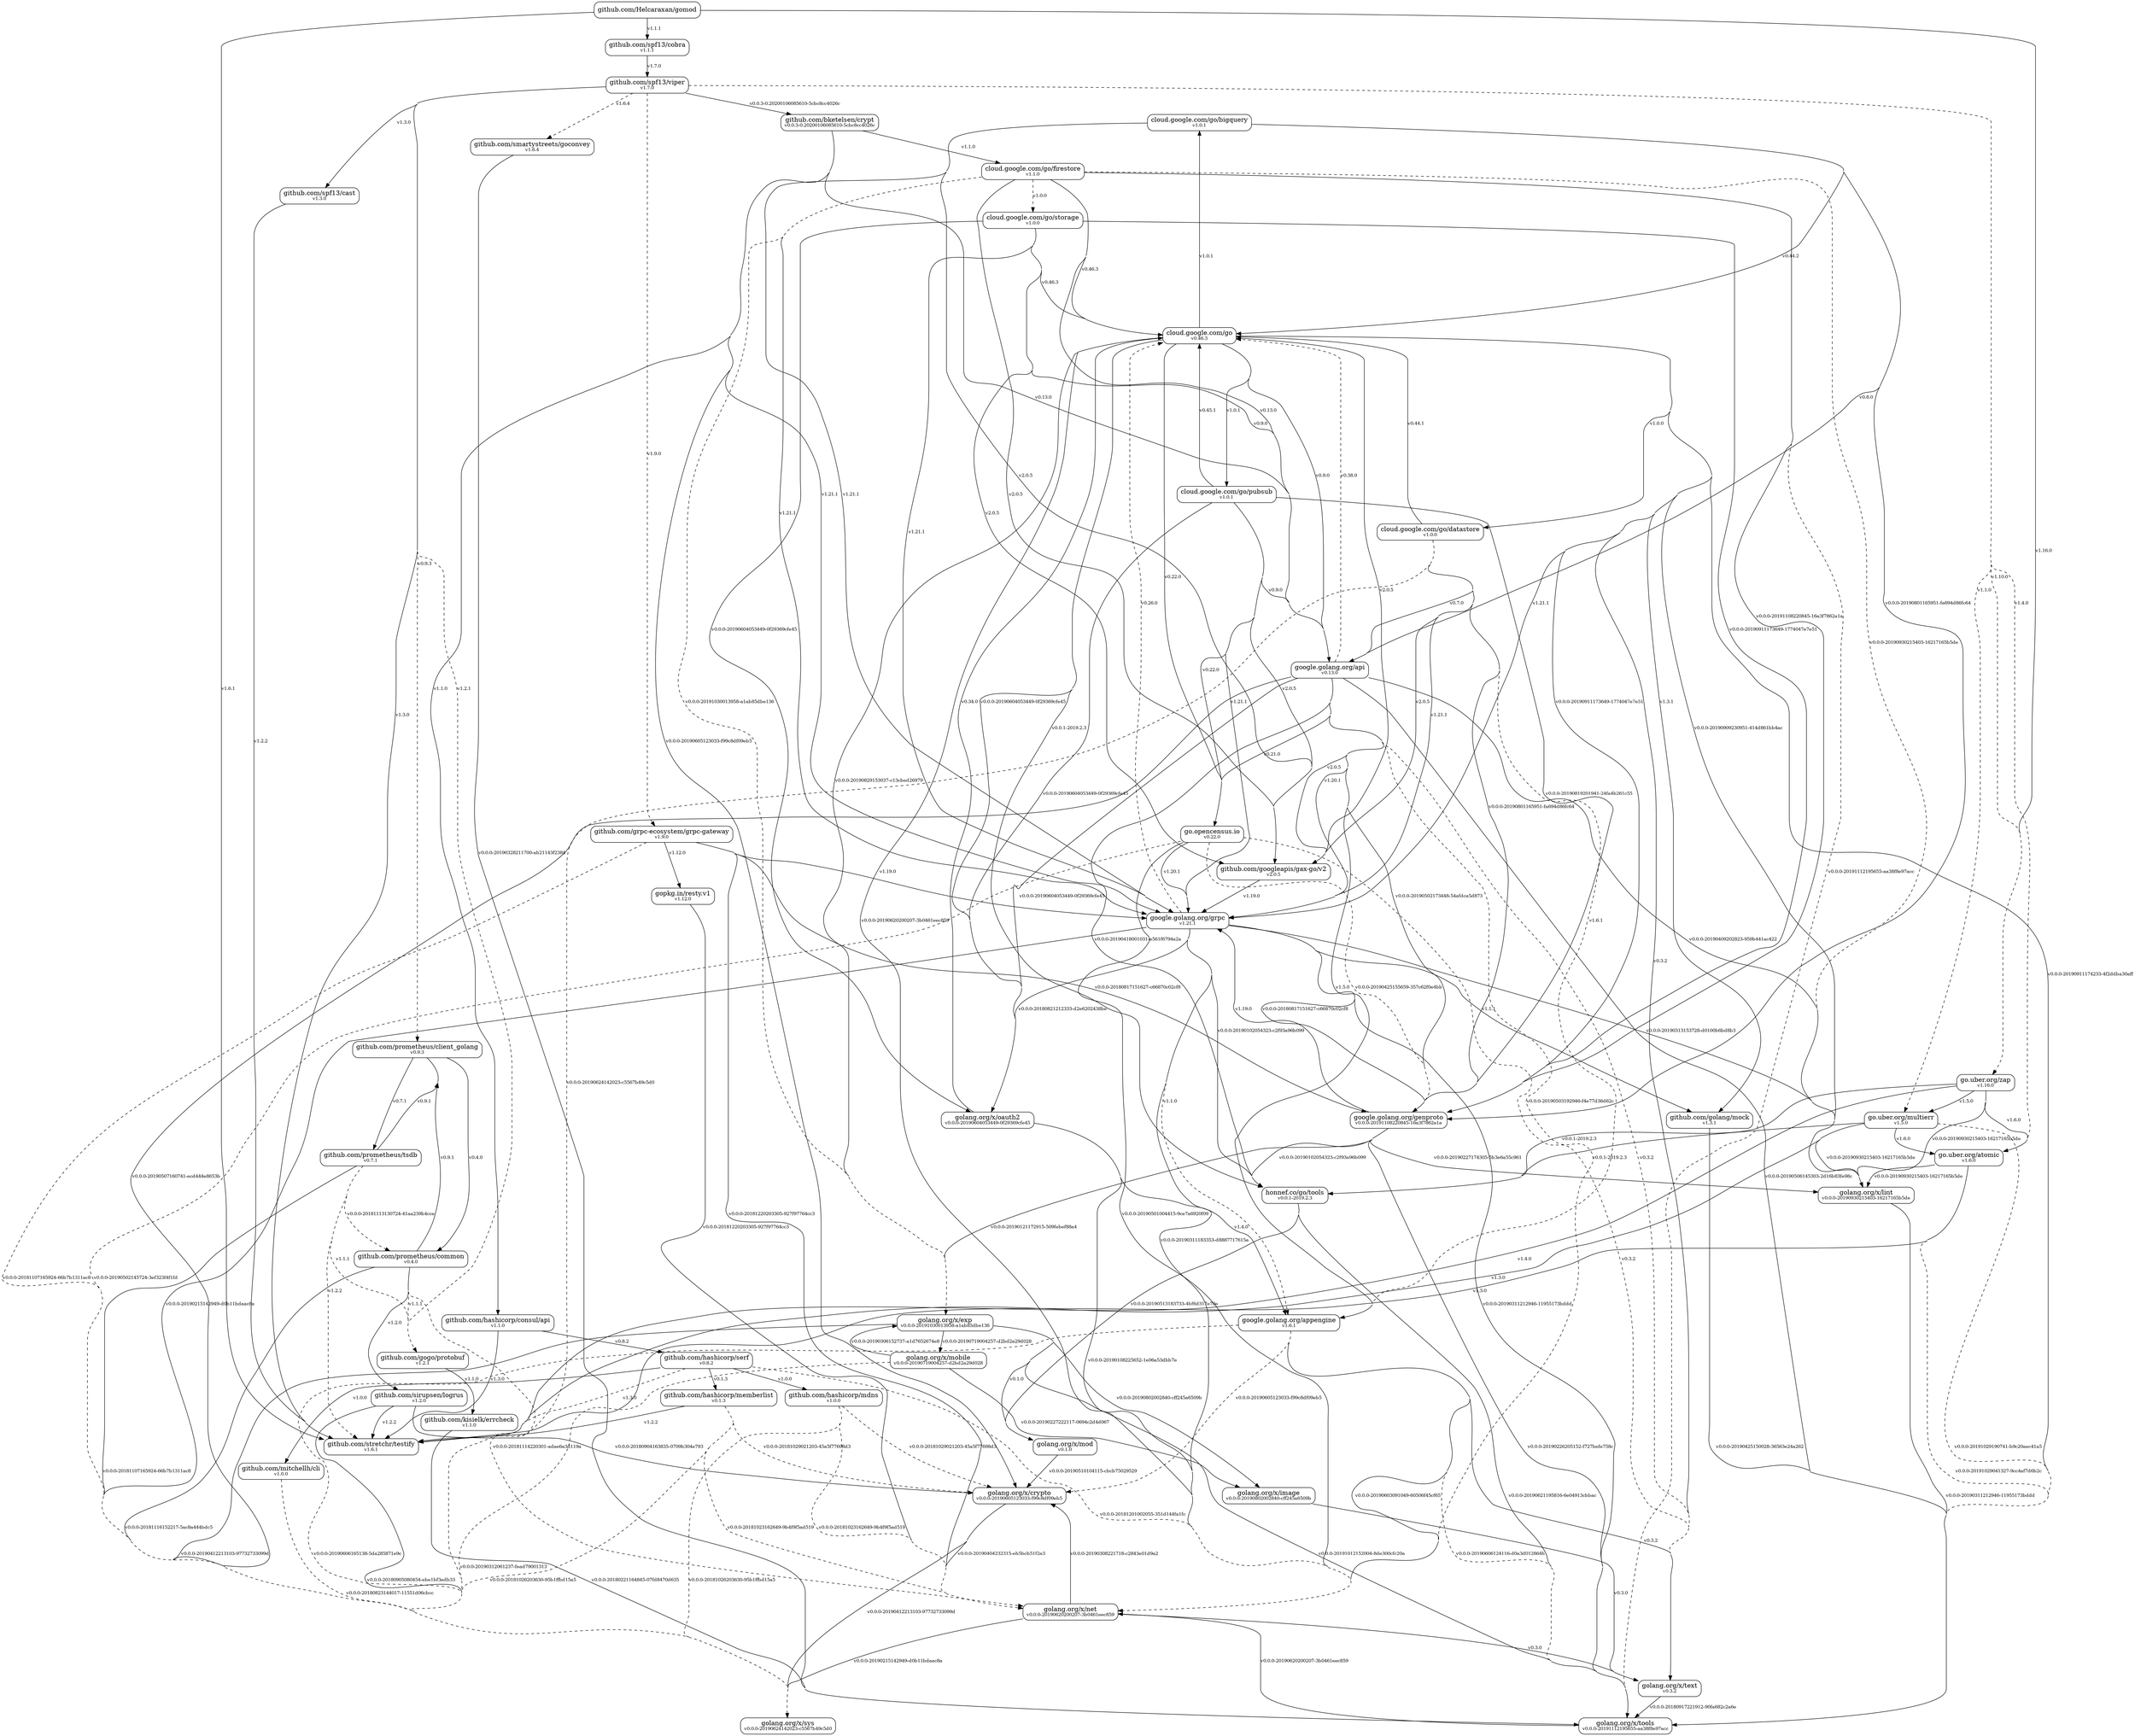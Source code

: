 strict digraph {
  node [shape=box,style=rounded]
  start=0
  concentrate=true
  "cloud.google.com/go/bigquery" [label=<cloud.google.com/go/bigquery<br /><font point-size="10">v1.0.1</font>>]
  "cloud.google.com/go/datastore" [label=<cloud.google.com/go/datastore<br /><font point-size="10">v1.0.0</font>>]
  "cloud.google.com/go/firestore" [label=<cloud.google.com/go/firestore<br /><font point-size="10">v1.1.0</font>>]
  "cloud.google.com/go/pubsub" [label=<cloud.google.com/go/pubsub<br /><font point-size="10">v1.0.1</font>>]
  "cloud.google.com/go/storage" [label=<cloud.google.com/go/storage<br /><font point-size="10">v1.0.0</font>>]
  "cloud.google.com/go" [label=<cloud.google.com/go<br /><font point-size="10">v0.46.3</font>>]
  "github.com/Helcaraxan/gomod"
  "github.com/bketelsen/crypt" [label=<github.com/bketelsen/crypt<br /><font point-size="10">v0.0.3-0.20200106085610-5cbc8cc4026c</font>>]
  "github.com/gogo/protobuf" [label=<github.com/gogo/protobuf<br /><font point-size="10">v1.2.1</font>>]
  "github.com/golang/mock" [label=<github.com/golang/mock<br /><font point-size="10">v1.3.1</font>>]
  "github.com/googleapis/gax-go/v2" [label=<github.com/googleapis/gax-go/v2<br /><font point-size="10">v2.0.5</font>>]
  "github.com/grpc-ecosystem/grpc-gateway" [label=<github.com/grpc-ecosystem/grpc-gateway<br /><font point-size="10">v1.9.0</font>>]
  "github.com/hashicorp/consul/api" [label=<github.com/hashicorp/consul/api<br /><font point-size="10">v1.1.0</font>>]
  "github.com/hashicorp/mdns" [label=<github.com/hashicorp/mdns<br /><font point-size="10">v1.0.0</font>>]
  "github.com/hashicorp/memberlist" [label=<github.com/hashicorp/memberlist<br /><font point-size="10">v0.1.3</font>>]
  "github.com/hashicorp/serf" [label=<github.com/hashicorp/serf<br /><font point-size="10">v0.8.2</font>>]
  "github.com/kisielk/errcheck" [label=<github.com/kisielk/errcheck<br /><font point-size="10">v1.1.0</font>>]
  "github.com/mitchellh/cli" [label=<github.com/mitchellh/cli<br /><font point-size="10">v1.0.0</font>>]
  "github.com/prometheus/client_golang" [label=<github.com/prometheus/client_golang<br /><font point-size="10">v0.9.3</font>>]
  "github.com/prometheus/common" [label=<github.com/prometheus/common<br /><font point-size="10">v0.4.0</font>>]
  "github.com/prometheus/tsdb" [label=<github.com/prometheus/tsdb<br /><font point-size="10">v0.7.1</font>>]
  "github.com/sirupsen/logrus" [label=<github.com/sirupsen/logrus<br /><font point-size="10">v1.2.0</font>>]
  "github.com/smartystreets/goconvey" [label=<github.com/smartystreets/goconvey<br /><font point-size="10">v1.6.4</font>>]
  "github.com/spf13/cast" [label=<github.com/spf13/cast<br /><font point-size="10">v1.3.0</font>>]
  "github.com/spf13/cobra" [label=<github.com/spf13/cobra<br /><font point-size="10">v1.1.1</font>>]
  "github.com/spf13/viper" [label=<github.com/spf13/viper<br /><font point-size="10">v1.7.0</font>>]
  "github.com/stretchr/testify" [label=<github.com/stretchr/testify<br /><font point-size="10">v1.6.1</font>>]
  "go.opencensus.io" [label=<go.opencensus.io<br /><font point-size="10">v0.22.0</font>>]
  "go.uber.org/atomic" [label=<go.uber.org/atomic<br /><font point-size="10">v1.6.0</font>>]
  "go.uber.org/multierr" [label=<go.uber.org/multierr<br /><font point-size="10">v1.5.0</font>>]
  "go.uber.org/zap" [label=<go.uber.org/zap<br /><font point-size="10">v1.16.0</font>>]
  "golang.org/x/crypto" [label=<golang.org/x/crypto<br /><font point-size="10">v0.0.0-20190605123033-f99c8df09eb5</font>>]
  "golang.org/x/exp" [label=<golang.org/x/exp<br /><font point-size="10">v0.0.0-20191030013958-a1ab85dbe136</font>>]
  "golang.org/x/image" [label=<golang.org/x/image<br /><font point-size="10">v0.0.0-20190802002840-cff245a6509b</font>>]
  "golang.org/x/lint" [label=<golang.org/x/lint<br /><font point-size="10">v0.0.0-20190930215403-16217165b5de</font>>]
  "golang.org/x/mobile" [label=<golang.org/x/mobile<br /><font point-size="10">v0.0.0-20190719004257-d2bd2a29d028</font>>]
  "golang.org/x/mod" [label=<golang.org/x/mod<br /><font point-size="10">v0.1.0</font>>]
  "golang.org/x/net" [label=<golang.org/x/net<br /><font point-size="10">v0.0.0-20190620200207-3b0461eec859</font>>]
  "golang.org/x/oauth2" [label=<golang.org/x/oauth2<br /><font point-size="10">v0.0.0-20190604053449-0f29369cfe45</font>>]
  "golang.org/x/sys" [label=<golang.org/x/sys<br /><font point-size="10">v0.0.0-20190624142023-c5567b49c5d0</font>>]
  "golang.org/x/text" [label=<golang.org/x/text<br /><font point-size="10">v0.3.2</font>>]
  "golang.org/x/tools" [label=<golang.org/x/tools<br /><font point-size="10">v0.0.0-20191112195655-aa38f8e97acc</font>>]
  "google.golang.org/api" [label=<google.golang.org/api<br /><font point-size="10">v0.13.0</font>>]
  "google.golang.org/appengine" [label=<google.golang.org/appengine<br /><font point-size="10">v1.6.1</font>>]
  "google.golang.org/genproto" [label=<google.golang.org/genproto<br /><font point-size="10">v0.0.0-20191108220845-16a3f7862a1a</font>>]
  "google.golang.org/grpc" [label=<google.golang.org/grpc<br /><font point-size="10">v1.21.1</font>>]
  "gopkg.in/resty.v1" [label=<gopkg.in/resty.v1<br /><font point-size="10">v1.12.0</font>>]
  "honnef.co/go/tools" [label=<honnef.co/go/tools<br /><font point-size="10">v0.0.1-2019.2.3</font>>]
  "cloud.google.com/go" -> "cloud.google.com/go/bigquery" [minlen=7,label=<<font point-size="10">v1.0.1</font>>]
  "cloud.google.com/go" -> "cloud.google.com/go/datastore" [minlen=7,label=<<font point-size="10">v1.0.0</font>>]
  "cloud.google.com/go" -> "cloud.google.com/go/pubsub" [minlen=7,label=<<font point-size="10">v1.0.1</font>>]
  "cloud.google.com/go" -> "github.com/golang/mock" [minlen=7,label=<<font point-size="10">v1.3.1</font>>]
  "cloud.google.com/go" -> "github.com/googleapis/gax-go/v2" [minlen=7,label=<<font point-size="10">v2.0.5</font>>]
  "cloud.google.com/go" -> "go.opencensus.io" [minlen=6,label=<<font point-size="10">v0.22.0</font>>]
  "cloud.google.com/go" -> "golang.org/x/exp" [minlen=8,label=<<font point-size="10">v0.0.0-20190829153037-c13cbed26979</font>>]
  "cloud.google.com/go" -> "golang.org/x/lint" [minlen=6,label=<<font point-size="10">v0.0.0-20190909230951-414d861bb4ac</font>>]
  "cloud.google.com/go" -> "golang.org/x/net" [minlen=6,label=<<font point-size="10">v0.0.0-20190620200207-3b0461eec859</font>>]
  "cloud.google.com/go" -> "golang.org/x/oauth2" [minlen=6,label=<<font point-size="10">v0.0.0-20190604053449-0f29369cfe45</font>>]
  "cloud.google.com/go" -> "golang.org/x/text" [minlen=5,label=<<font point-size="10">v0.3.2</font>>]
  "cloud.google.com/go" -> "golang.org/x/tools" [minlen=7,label=<<font point-size="10">v0.0.0-20190911174233-4f2ddba30aff</font>>]
  "cloud.google.com/go" -> "google.golang.org/api" [minlen=6,label=<<font point-size="10">v0.9.0</font>>]
  "cloud.google.com/go" -> "google.golang.org/genproto" [minlen=7,label=<<font point-size="10">v0.0.0-20190911173649-1774047e7e51</font>>]
  "cloud.google.com/go" -> "google.golang.org/grpc" [minlen=6,label=<<font point-size="10">v1.21.1</font>>]
  "cloud.google.com/go" -> "honnef.co/go/tools" [minlen=6,label=<<font point-size="10">v0.0.1-2019.2.3</font>>]
  "cloud.google.com/go/bigquery" -> "cloud.google.com/go" [minlen=5,label=<<font point-size="10">v0.44.2</font>>]
  "cloud.google.com/go/bigquery" -> "github.com/googleapis/gax-go/v2" [minlen=6,label=<<font point-size="10">v2.0.5</font>>]
  "cloud.google.com/go/bigquery" -> "google.golang.org/api" [minlen=5,label=<<font point-size="10">v0.8.0</font>>]
  "cloud.google.com/go/bigquery" -> "google.golang.org/genproto" [minlen=6,label=<<font point-size="10">v0.0.0-20190801165951-fa694d86fc64</font>>]
  "cloud.google.com/go/bigquery" -> "google.golang.org/grpc" [minlen=5,label=<<font point-size="10">v1.21.1</font>>]
  "cloud.google.com/go/datastore" -> "cloud.google.com/go" [minlen=5,label=<<font point-size="10">v0.44.1</font>>]
  "cloud.google.com/go/datastore" -> "github.com/googleapis/gax-go/v2" [minlen=6,label=<<font point-size="10">v2.0.5</font>>]
  "cloud.google.com/go/datastore" -> "golang.org/x/sys" [minlen=8,style=dashed,label=<<font point-size="10">v0.0.0-20190624142023-c5567b49c5d0</font>>]
  "cloud.google.com/go/datastore" -> "google.golang.org/api" [minlen=5,label=<<font point-size="10">v0.7.0</font>>]
  "cloud.google.com/go/datastore" -> "google.golang.org/appengine" [minlen=7,style=dashed,label=<<font point-size="10">v1.6.1</font>>]
  "cloud.google.com/go/datastore" -> "google.golang.org/genproto" [minlen=6,label=<<font point-size="10">v0.0.0-20190801165951-fa694d86fc64</font>>]
  "cloud.google.com/go/datastore" -> "google.golang.org/grpc" [minlen=5,label=<<font point-size="10">v1.21.1</font>>]
  "cloud.google.com/go/firestore" -> "cloud.google.com/go" [minlen=6,label=<<font point-size="10">v0.46.3</font>>]
  "cloud.google.com/go/firestore" -> "cloud.google.com/go/storage" [style=dashed,label=<<font point-size="10">v1.0.0</font>>]
  "cloud.google.com/go/firestore" -> "github.com/googleapis/gax-go/v2" [minlen=6,label=<<font point-size="10">v2.0.5</font>>]
  "cloud.google.com/go/firestore" -> "golang.org/x/exp" [minlen=7,style=dashed,label=<<font point-size="10">v0.0.0-20191030013958-a1ab85dbe136</font>>]
  "cloud.google.com/go/firestore" -> "golang.org/x/lint" [minlen=5,style=dashed,label=<<font point-size="10">v0.0.0-20190930215403-16217165b5de</font>>]
  "cloud.google.com/go/firestore" -> "golang.org/x/tools" [minlen=8,style=dashed,label=<<font point-size="10">v0.0.0-20191112195655-aa38f8e97acc</font>>]
  "cloud.google.com/go/firestore" -> "google.golang.org/api" [minlen=5,label=<<font point-size="10">v0.13.0</font>>]
  "cloud.google.com/go/firestore" -> "google.golang.org/genproto" [minlen=6,label=<<font point-size="10">v0.0.0-20191108220845-16a3f7862a1a</font>>]
  "cloud.google.com/go/firestore" -> "google.golang.org/grpc" [minlen=5,label=<<font point-size="10">v1.21.1</font>>]
  "cloud.google.com/go/pubsub" -> "cloud.google.com/go" [minlen=5,label=<<font point-size="10">v0.45.1</font>>]
  "cloud.google.com/go/pubsub" -> "github.com/googleapis/gax-go/v2" [minlen=7,label=<<font point-size="10">v2.0.5</font>>]
  "cloud.google.com/go/pubsub" -> "go.opencensus.io" [minlen=6,label=<<font point-size="10">v0.22.0</font>>]
  "cloud.google.com/go/pubsub" -> "golang.org/x/oauth2" [minlen=7,label=<<font point-size="10">v0.0.0-20190604053449-0f29369cfe45</font>>]
  "cloud.google.com/go/pubsub" -> "google.golang.org/api" [minlen=6,label=<<font point-size="10">v0.9.0</font>>]
  "cloud.google.com/go/pubsub" -> "google.golang.org/genproto" [minlen=7,label=<<font point-size="10">v0.0.0-20190819201941-24fa4b261c55</font>>]
  "cloud.google.com/go/pubsub" -> "google.golang.org/grpc" [minlen=6,label=<<font point-size="10">v1.21.1</font>>]
  "cloud.google.com/go/storage" -> "cloud.google.com/go" [minlen=5,label=<<font point-size="10">v0.46.3</font>>]
  "cloud.google.com/go/storage" -> "github.com/googleapis/gax-go/v2" [minlen=6,label=<<font point-size="10">v2.0.5</font>>]
  "cloud.google.com/go/storage" -> "golang.org/x/oauth2" [minlen=7,label=<<font point-size="10">v0.0.0-20190604053449-0f29369cfe45</font>>]
  "cloud.google.com/go/storage" -> "google.golang.org/api" [minlen=5,label=<<font point-size="10">v0.9.0</font>>]
  "cloud.google.com/go/storage" -> "google.golang.org/genproto" [minlen=7,label=<<font point-size="10">v0.0.0-20190911173649-1774047e7e51</font>>]
  "cloud.google.com/go/storage" -> "google.golang.org/grpc" [minlen=6,label=<<font point-size="10">v1.21.1</font>>]
  "github.com/Helcaraxan/gomod" -> "github.com/spf13/cobra" [label=<<font point-size="10">v1.1.1</font>>]
  "github.com/Helcaraxan/gomod" -> "github.com/stretchr/testify" [minlen=4,label=<<font point-size="10">v1.6.1</font>>]
  "github.com/Helcaraxan/gomod" -> "go.uber.org/zap" [minlen=3,label=<<font point-size="10">v1.16.0</font>>]
  "github.com/bketelsen/crypt" -> "cloud.google.com/go/firestore" [label=<<font point-size="10">v1.1.0</font>>]
  "github.com/bketelsen/crypt" -> "github.com/hashicorp/consul/api" [label=<<font point-size="10">v1.1.0</font>>]
  "github.com/bketelsen/crypt" -> "golang.org/x/crypto" [minlen=8,label=<<font point-size="10">v0.0.0-20190605123033-f99c8df09eb5</font>>]
  "github.com/bketelsen/crypt" -> "google.golang.org/api" [minlen=4,label=<<font point-size="10">v0.13.0</font>>]
  "github.com/bketelsen/crypt" -> "google.golang.org/grpc" [minlen=5,label=<<font point-size="10">v1.21.1</font>>]
  "github.com/gogo/protobuf" -> "github.com/kisielk/errcheck" [label=<<font point-size="10">v1.1.0</font>>]
  "github.com/golang/mock" -> "golang.org/x/tools" [label=<<font point-size="10">v0.0.0-20190425150028-36563e24a262</font>>]
  "github.com/googleapis/gax-go/v2" -> "google.golang.org/grpc" [label=<<font point-size="10">v1.19.0</font>>]
  "github.com/grpc-ecosystem/grpc-gateway" -> "golang.org/x/net" [minlen=3,label=<<font point-size="10">v0.0.0-20181220203305-927f97764cc3</font>>]
  "github.com/grpc-ecosystem/grpc-gateway" -> "golang.org/x/sys" [minlen=3,style=dashed,label=<<font point-size="10">v0.0.0-20181107165924-66b7b1311ac8</font>>]
  "github.com/grpc-ecosystem/grpc-gateway" -> "google.golang.org/genproto" [minlen=2,label=<<font point-size="10">v0.0.0-20180817151627-c66870c02cf8</font>>]
  "github.com/grpc-ecosystem/grpc-gateway" -> "google.golang.org/grpc" [minlen=2,label=<<font point-size="10">v1.19.0</font>>]
  "github.com/grpc-ecosystem/grpc-gateway" -> "gopkg.in/resty.v1" [label=<<font point-size="10">v1.12.0</font>>]
  "github.com/hashicorp/consul/api" -> "github.com/hashicorp/serf" [label=<<font point-size="10">v0.8.2</font>>]
  "github.com/hashicorp/consul/api" -> "github.com/stretchr/testify" [minlen=2,label=<<font point-size="10">v1.3.0</font>>]
  "github.com/hashicorp/mdns" -> "golang.org/x/crypto" [minlen=2,style=dashed,label=<<font point-size="10">v0.0.0-20181029021203-45a5f77698d3</font>>]
  "github.com/hashicorp/mdns" -> "golang.org/x/net" [minlen=2,style=dashed,label=<<font point-size="10">v0.0.0-20181023162649-9b4f9f5ad519</font>>]
  "github.com/hashicorp/mdns" -> "golang.org/x/sys" [minlen=3,style=dashed,label=<<font point-size="10">v0.0.0-20181026203630-95b1ffbd15a5</font>>]
  "github.com/hashicorp/memberlist" -> "github.com/stretchr/testify" [label=<<font point-size="10">v1.2.2</font>>]
  "github.com/hashicorp/memberlist" -> "golang.org/x/crypto" [minlen=2,style=dashed,label=<<font point-size="10">v0.0.0-20181029021203-45a5f77698d3</font>>]
  "github.com/hashicorp/memberlist" -> "golang.org/x/net" [minlen=2,style=dashed,label=<<font point-size="10">v0.0.0-20181023162649-9b4f9f5ad519</font>>]
  "github.com/hashicorp/memberlist" -> "golang.org/x/sys" [minlen=3,style=dashed,label=<<font point-size="10">v0.0.0-20181026203630-95b1ffbd15a5</font>>]
  "github.com/hashicorp/serf" -> "github.com/hashicorp/mdns" [label=<<font point-size="10">v1.0.0</font>>]
  "github.com/hashicorp/serf" -> "github.com/hashicorp/memberlist" [label=<<font point-size="10">v0.1.3</font>>]
  "github.com/hashicorp/serf" -> "github.com/mitchellh/cli" [label=<<font point-size="10">v1.0.0</font>>]
  "github.com/hashicorp/serf" -> "github.com/stretchr/testify" [minlen=2,style=dashed,label=<<font point-size="10">v1.3.0</font>>]
  "github.com/hashicorp/serf" -> "golang.org/x/net" [minlen=3,style=dashed,label=<<font point-size="10">v0.0.0-20181201002055-351d144fa1fc</font>>]
  "github.com/kisielk/errcheck" -> "golang.org/x/tools" [label=<<font point-size="10">v0.0.0-20180221164845-07fd8470d635</font>>]
  "github.com/mitchellh/cli" -> "golang.org/x/sys" [style=dashed,label=<<font point-size="10">v0.0.0-20180823144017-11551d06cbcc</font>>]
  "github.com/prometheus/client_golang" -> "github.com/prometheus/common" [minlen=2,label=<<font point-size="10">v0.4.0</font>>]
  "github.com/prometheus/client_golang" -> "github.com/prometheus/tsdb" [minlen=3,label=<<font point-size="10">v0.7.1</font>>]
  "github.com/prometheus/common" -> "github.com/gogo/protobuf" [minlen=3,style=dashed,label=<<font point-size="10">v1.1.1</font>>]
  "github.com/prometheus/common" -> "github.com/prometheus/client_golang" [label=<<font point-size="10">v0.9.1</font>>]
  "github.com/prometheus/common" -> "github.com/sirupsen/logrus" [minlen=4,label=<<font point-size="10">v1.2.0</font>>]
  "github.com/prometheus/common" -> "golang.org/x/net" [minlen=6,style=dashed,label=<<font point-size="10">v0.0.0-20181114220301-adae6a3d119a</font>>]
  "github.com/prometheus/common" -> "golang.org/x/sys" [minlen=7,label=<<font point-size="10">v0.0.0-20181116152217-5ac8a444bdc5</font>>]
  "github.com/prometheus/tsdb" -> "github.com/gogo/protobuf" [minlen=4,style=dashed,label=<<font point-size="10">v1.1.1</font>>]
  "github.com/prometheus/tsdb" -> "github.com/prometheus/client_golang" [minlen=2,label=<<font point-size="10">v0.9.1</font>>]
  "github.com/prometheus/tsdb" -> "github.com/prometheus/common" [minlen=3,style=dashed,label=<<font point-size="10">v0.0.0-20181113130724-41aa239b4cce</font>>]
  "github.com/prometheus/tsdb" -> "github.com/stretchr/testify" [minlen=6,style=dashed,label=<<font point-size="10">v1.2.2</font>>]
  "github.com/prometheus/tsdb" -> "golang.org/x/sys" [minlen=8,label=<<font point-size="10">v0.0.0-20181107165924-66b7b1311ac8</font>>]
  "github.com/sirupsen/logrus" -> "github.com/stretchr/testify" [label=<<font point-size="10">v1.2.2</font>>]
  "github.com/sirupsen/logrus" -> "golang.org/x/crypto" [label=<<font point-size="10">v0.0.0-20180904163835-0709b304e793</font>>]
  "github.com/sirupsen/logrus" -> "golang.org/x/sys" [minlen=3,label=<<font point-size="10">v0.0.0-20180905080454-ebe1bf3edb33</font>>]
  "github.com/smartystreets/goconvey" -> "golang.org/x/tools" [label=<<font point-size="10">v0.0.0-20190328211700-ab21143f2384</font>>]
  "github.com/spf13/cast" -> "github.com/stretchr/testify" [label=<<font point-size="10">v1.2.2</font>>]
  "github.com/spf13/cobra" -> "github.com/spf13/viper" [label=<<font point-size="10">v1.7.0</font>>]
  "github.com/spf13/viper" -> "github.com/bketelsen/crypt" [label=<<font point-size="10">v0.0.3-0.20200106085610-5cbc8cc4026c</font>>]
  "github.com/spf13/viper" -> "github.com/gogo/protobuf" [minlen=3,style=dashed,label=<<font point-size="10">v1.2.1</font>>]
  "github.com/spf13/viper" -> "github.com/grpc-ecosystem/grpc-gateway" [style=dashed,label=<<font point-size="10">v1.9.0</font>>]
  "github.com/spf13/viper" -> "github.com/prometheus/client_golang" [style=dashed,label=<<font point-size="10">v0.9.3</font>>]
  "github.com/spf13/viper" -> "github.com/smartystreets/goconvey" [style=dashed,label=<<font point-size="10">v1.6.4</font>>]
  "github.com/spf13/viper" -> "github.com/spf13/cast" [label=<<font point-size="10">v1.3.0</font>>]
  "github.com/spf13/viper" -> "github.com/stretchr/testify" [minlen=6,label=<<font point-size="10">v1.3.0</font>>]
  "github.com/spf13/viper" -> "go.uber.org/atomic" [minlen=3,style=dashed,label=<<font point-size="10">v1.4.0</font>>]
  "github.com/spf13/viper" -> "go.uber.org/multierr" [minlen=2,style=dashed,label=<<font point-size="10">v1.1.0</font>>]
  "github.com/spf13/viper" -> "go.uber.org/zap" [style=dashed,label=<<font point-size="10">v1.10.0</font>>]
  "go.opencensus.io" -> "golang.org/x/net" [minlen=3,label=<<font point-size="10">v0.0.0-20190501004415-9ce7a6920f09</font>>]
  "go.opencensus.io" -> "golang.org/x/sys" [minlen=4,style=dashed,label=<<font point-size="10">v0.0.0-20190502145724-3ef323f4f1fd</font>>]
  "go.opencensus.io" -> "golang.org/x/text" [minlen=4,style=dashed,label=<<font point-size="10">v0.3.2</font>>]
  "go.opencensus.io" -> "google.golang.org/genproto" [minlen=2,style=dashed,label=<<font point-size="10">v0.0.0-20190425155659-357c62f0e4bb</font>>]
  "go.opencensus.io" -> "google.golang.org/grpc" [minlen=2,label=<<font point-size="10">v1.20.1</font>>]
  "go.uber.org/atomic" -> "github.com/stretchr/testify" [label=<<font point-size="10">v1.3.0</font>>]
  "go.uber.org/atomic" -> "golang.org/x/lint" [label=<<font point-size="10">v0.0.0-20190930215403-16217165b5de</font>>]
  "go.uber.org/atomic" -> "golang.org/x/tools" [minlen=2,style=dashed,label=<<font point-size="10">v0.0.0-20191029041327-9cc4af7d6b2c</font>>]
  "go.uber.org/multierr" -> "github.com/stretchr/testify" [minlen=2,label=<<font point-size="10">v1.3.0</font>>]
  "go.uber.org/multierr" -> "go.uber.org/atomic" [label=<<font point-size="10">v1.6.0</font>>]
  "go.uber.org/multierr" -> "golang.org/x/lint" [minlen=2,label=<<font point-size="10">v0.0.0-20190930215403-16217165b5de</font>>]
  "go.uber.org/multierr" -> "golang.org/x/tools" [minlen=3,style=dashed,label=<<font point-size="10">v0.0.0-20191029190741-b9c20aec41a5</font>>]
  "go.uber.org/multierr" -> "honnef.co/go/tools" [label=<<font point-size="10">v0.0.1-2019.2.3</font>>]
  "go.uber.org/zap" -> "github.com/stretchr/testify" [minlen=2,label=<<font point-size="10">v1.4.0</font>>]
  "go.uber.org/zap" -> "go.uber.org/atomic" [minlen=2,label=<<font point-size="10">v1.6.0</font>>]
  "go.uber.org/zap" -> "go.uber.org/multierr" [label=<<font point-size="10">v1.5.0</font>>]
  "go.uber.org/zap" -> "golang.org/x/lint" [minlen=2,label=<<font point-size="10">v0.0.0-20190930215403-16217165b5de</font>>]
  "go.uber.org/zap" -> "honnef.co/go/tools" [minlen=2,label=<<font point-size="10">v0.0.1-2019.2.3</font>>]
  "golang.org/x/crypto" -> "golang.org/x/net" [label=<<font point-size="10">v0.0.0-20190404232315-eb5bcb51f2a3</font>>]
  "golang.org/x/crypto" -> "golang.org/x/sys" [minlen=2,label=<<font point-size="10">v0.0.0-20190412213103-97732733099d</font>>]
  "golang.org/x/exp" -> "golang.org/x/image" [minlen=2,label=<<font point-size="10">v0.0.0-20190802002840-cff245a6509b</font>>]
  "golang.org/x/exp" -> "golang.org/x/mobile" [label=<<font point-size="10">v0.0.0-20190719004257-d2bd2a29d028</font>>]
  "golang.org/x/exp" -> "golang.org/x/mod" [minlen=3,label=<<font point-size="10">v0.1.0</font>>]
  "golang.org/x/exp" -> "golang.org/x/sys" [minlen=6,label=<<font point-size="10">v0.0.0-20190412213103-97732733099d</font>>]
  "golang.org/x/exp" -> "golang.org/x/tools" [minlen=5,label=<<font point-size="10">v0.0.0-20191012152004-8de300cfc20a</font>>]
  "golang.org/x/image" -> "golang.org/x/text" [label=<<font point-size="10">v0.3.0</font>>]
  "golang.org/x/lint" -> "golang.org/x/tools" [label=<<font point-size="10">v0.0.0-20190311212946-11955173bddd</font>>]
  "golang.org/x/mobile" -> "golang.org/x/exp" [label=<<font point-size="10">v0.0.0-20190306152737-a1d7652674e8</font>>]
  "golang.org/x/mobile" -> "golang.org/x/image" [minlen=3,label=<<font point-size="10">v0.0.0-20190227222117-0694c2d4d067</font>>]
  "golang.org/x/mobile" -> "golang.org/x/sys" [minlen=7,style=dashed,label=<<font point-size="10">v0.0.0-20190312061237-fead79001313</font>>]
  "golang.org/x/mod" -> "golang.org/x/crypto" [label=<<font point-size="10">v0.0.0-20190510104115-cbcb75029529</font>>]
  "golang.org/x/net" -> "golang.org/x/crypto" [minlen=4,label=<<font point-size="10">v0.0.0-20190308221718-c2843e01d9a2</font>>]
  "golang.org/x/net" -> "golang.org/x/sys" [minlen=4,label=<<font point-size="10">v0.0.0-20190215142949-d0b11bdaac8a</font>>]
  "golang.org/x/net" -> "golang.org/x/text" [minlen=3,label=<<font point-size="10">v0.3.0</font>>]
  "golang.org/x/oauth2" -> "cloud.google.com/go" [label=<<font point-size="10">v0.34.0</font>>]
  "golang.org/x/oauth2" -> "golang.org/x/net" [minlen=7,label=<<font point-size="10">v0.0.0-20190108225652-1e06a53dbb7e</font>>]
  "golang.org/x/oauth2" -> "google.golang.org/appengine" [minlen=6,label=<<font point-size="10">v1.4.0</font>>]
  "golang.org/x/text" -> "golang.org/x/tools" [label=<<font point-size="10">v0.0.0-20180917221912-90fa682c2a6e</font>>]
  "golang.org/x/tools" -> "golang.org/x/net" [label=<<font point-size="10">v0.0.0-20190620200207-3b0461eec859</font>>]
  "google.golang.org/api" -> "cloud.google.com/go" [minlen=4,style=dashed,label=<<font point-size="10">v0.38.0</font>>]
  "google.golang.org/api" -> "github.com/googleapis/gax-go/v2" [minlen=7,label=<<font point-size="10">v2.0.5</font>>]
  "google.golang.org/api" -> "go.opencensus.io" [minlen=6,label=<<font point-size="10">v0.21.0</font>>]
  "google.golang.org/api" -> "golang.org/x/lint" [minlen=6,label=<<font point-size="10">v0.0.0-20190409202823-959b441ac422</font>>]
  "google.golang.org/api" -> "golang.org/x/net" [minlen=7,style=dashed,label=<<font point-size="10">v0.0.0-20190503192946-f4e77d36d62c</font>>]
  "google.golang.org/api" -> "golang.org/x/oauth2" [minlen=7,label=<<font point-size="10">v0.0.0-20190604053449-0f29369cfe45</font>>]
  "google.golang.org/api" -> "golang.org/x/sys" [minlen=8,label=<<font point-size="10">v0.0.0-20190507160741-ecd444e8653b</font>>]
  "google.golang.org/api" -> "golang.org/x/text" [minlen=6,style=dashed,label=<<font point-size="10">v0.3.2</font>>]
  "google.golang.org/api" -> "golang.org/x/tools" [minlen=8,label=<<font point-size="10">v0.0.0-20190506145303-2d16b83fe98c</font>>]
  "google.golang.org/api" -> "google.golang.org/appengine" [minlen=7,label=<<font point-size="10">v1.5.0</font>>]
  "google.golang.org/api" -> "google.golang.org/genproto" [minlen=7,label=<<font point-size="10">v0.0.0-20190502173448-54afdca5d873</font>>]
  "google.golang.org/api" -> "google.golang.org/grpc" [minlen=6,label=<<font point-size="10">v1.20.1</font>>]
  "google.golang.org/api" -> "honnef.co/go/tools" [minlen=6,label=<<font point-size="10">v0.0.0-20190418001031-e561f6794a2a</font>>]
  "google.golang.org/appengine" -> "golang.org/x/crypto" [minlen=4,style=dashed,label=<<font point-size="10">v0.0.0-20190605123033-f99c8df09eb5</font>>]
  "google.golang.org/appengine" -> "golang.org/x/net" [minlen=3,label=<<font point-size="10">v0.0.0-20190603091049-60506f45cf65</font>>]
  "google.golang.org/appengine" -> "golang.org/x/sys" [minlen=4,style=dashed,label=<<font point-size="10">v0.0.0-20190606165138-5da285871e9c</font>>]
  "google.golang.org/appengine" -> "golang.org/x/text" [minlen=3,label=<<font point-size="10">v0.3.2</font>>]
  "google.golang.org/appengine" -> "golang.org/x/tools" [minlen=4,style=dashed,label=<<font point-size="10">v0.0.0-20190606124116-d0a3d012864b</font>>]
  "google.golang.org/genproto" -> "golang.org/x/exp" [minlen=3,label=<<font point-size="10">v0.0.0-20190121172915-509febef88a4</font>>]
  "google.golang.org/genproto" -> "golang.org/x/lint" [minlen=2,label=<<font point-size="10">v0.0.0-20190227174305-5b3e6a55c961</font>>]
  "google.golang.org/genproto" -> "golang.org/x/tools" [minlen=6,label=<<font point-size="10">v0.0.0-20190226205152-f727befe758c</font>>]
  "google.golang.org/genproto" -> "google.golang.org/grpc" [label=<<font point-size="10">v1.19.0</font>>]
  "google.golang.org/genproto" -> "honnef.co/go/tools" [minlen=2,label=<<font point-size="10">v0.0.0-20190102054323-c2f93a96b099</font>>]
  "google.golang.org/grpc" -> "cloud.google.com/go" [minlen=3,style=dashed,label=<<font point-size="10">v0.26.0</font>>]
  "google.golang.org/grpc" -> "github.com/golang/mock" [minlen=7,label=<<font point-size="10">v1.1.1</font>>]
  "google.golang.org/grpc" -> "golang.org/x/lint" [minlen=6,label=<<font point-size="10">v0.0.0-20190313153728-d0100b6bd8b3</font>>]
  "google.golang.org/grpc" -> "golang.org/x/net" [minlen=7,label=<<font point-size="10">v0.0.0-20190311183353-d8887717615a</font>>]
  "google.golang.org/grpc" -> "golang.org/x/oauth2" [minlen=7,label=<<font point-size="10">v0.0.0-20180821212333-d2e6202438be</font>>]
  "google.golang.org/grpc" -> "golang.org/x/sys" [minlen=8,label=<<font point-size="10">v0.0.0-20190215142949-d0b11bdaac8a</font>>]
  "google.golang.org/grpc" -> "golang.org/x/tools" [minlen=8,label=<<font point-size="10">v0.0.0-20190311212946-11955173bddd</font>>]
  "google.golang.org/grpc" -> "google.golang.org/appengine" [minlen=7,style=dashed,label=<<font point-size="10">v1.1.0</font>>]
  "google.golang.org/grpc" -> "google.golang.org/genproto" [minlen=7,label=<<font point-size="10">v0.0.0-20180817151627-c66870c02cf8</font>>]
  "google.golang.org/grpc" -> "honnef.co/go/tools" [minlen=6,label=<<font point-size="10">v0.0.0-20190102054323-c2f93a96b099</font>>]
  "gopkg.in/resty.v1" -> "golang.org/x/net" [label=<<font point-size="10">v0.0.0-20181220203305-927f97764cc3</font>>]
  "honnef.co/go/tools" -> "golang.org/x/mod" [label=<<font point-size="10">v0.0.0-20190513183733-4bf6d317e70e</font>>]
  "honnef.co/go/tools" -> "golang.org/x/tools" [minlen=5,label=<<font point-size="10">v0.0.0-20190621195816-6e04913cbbac</font>>]
}
